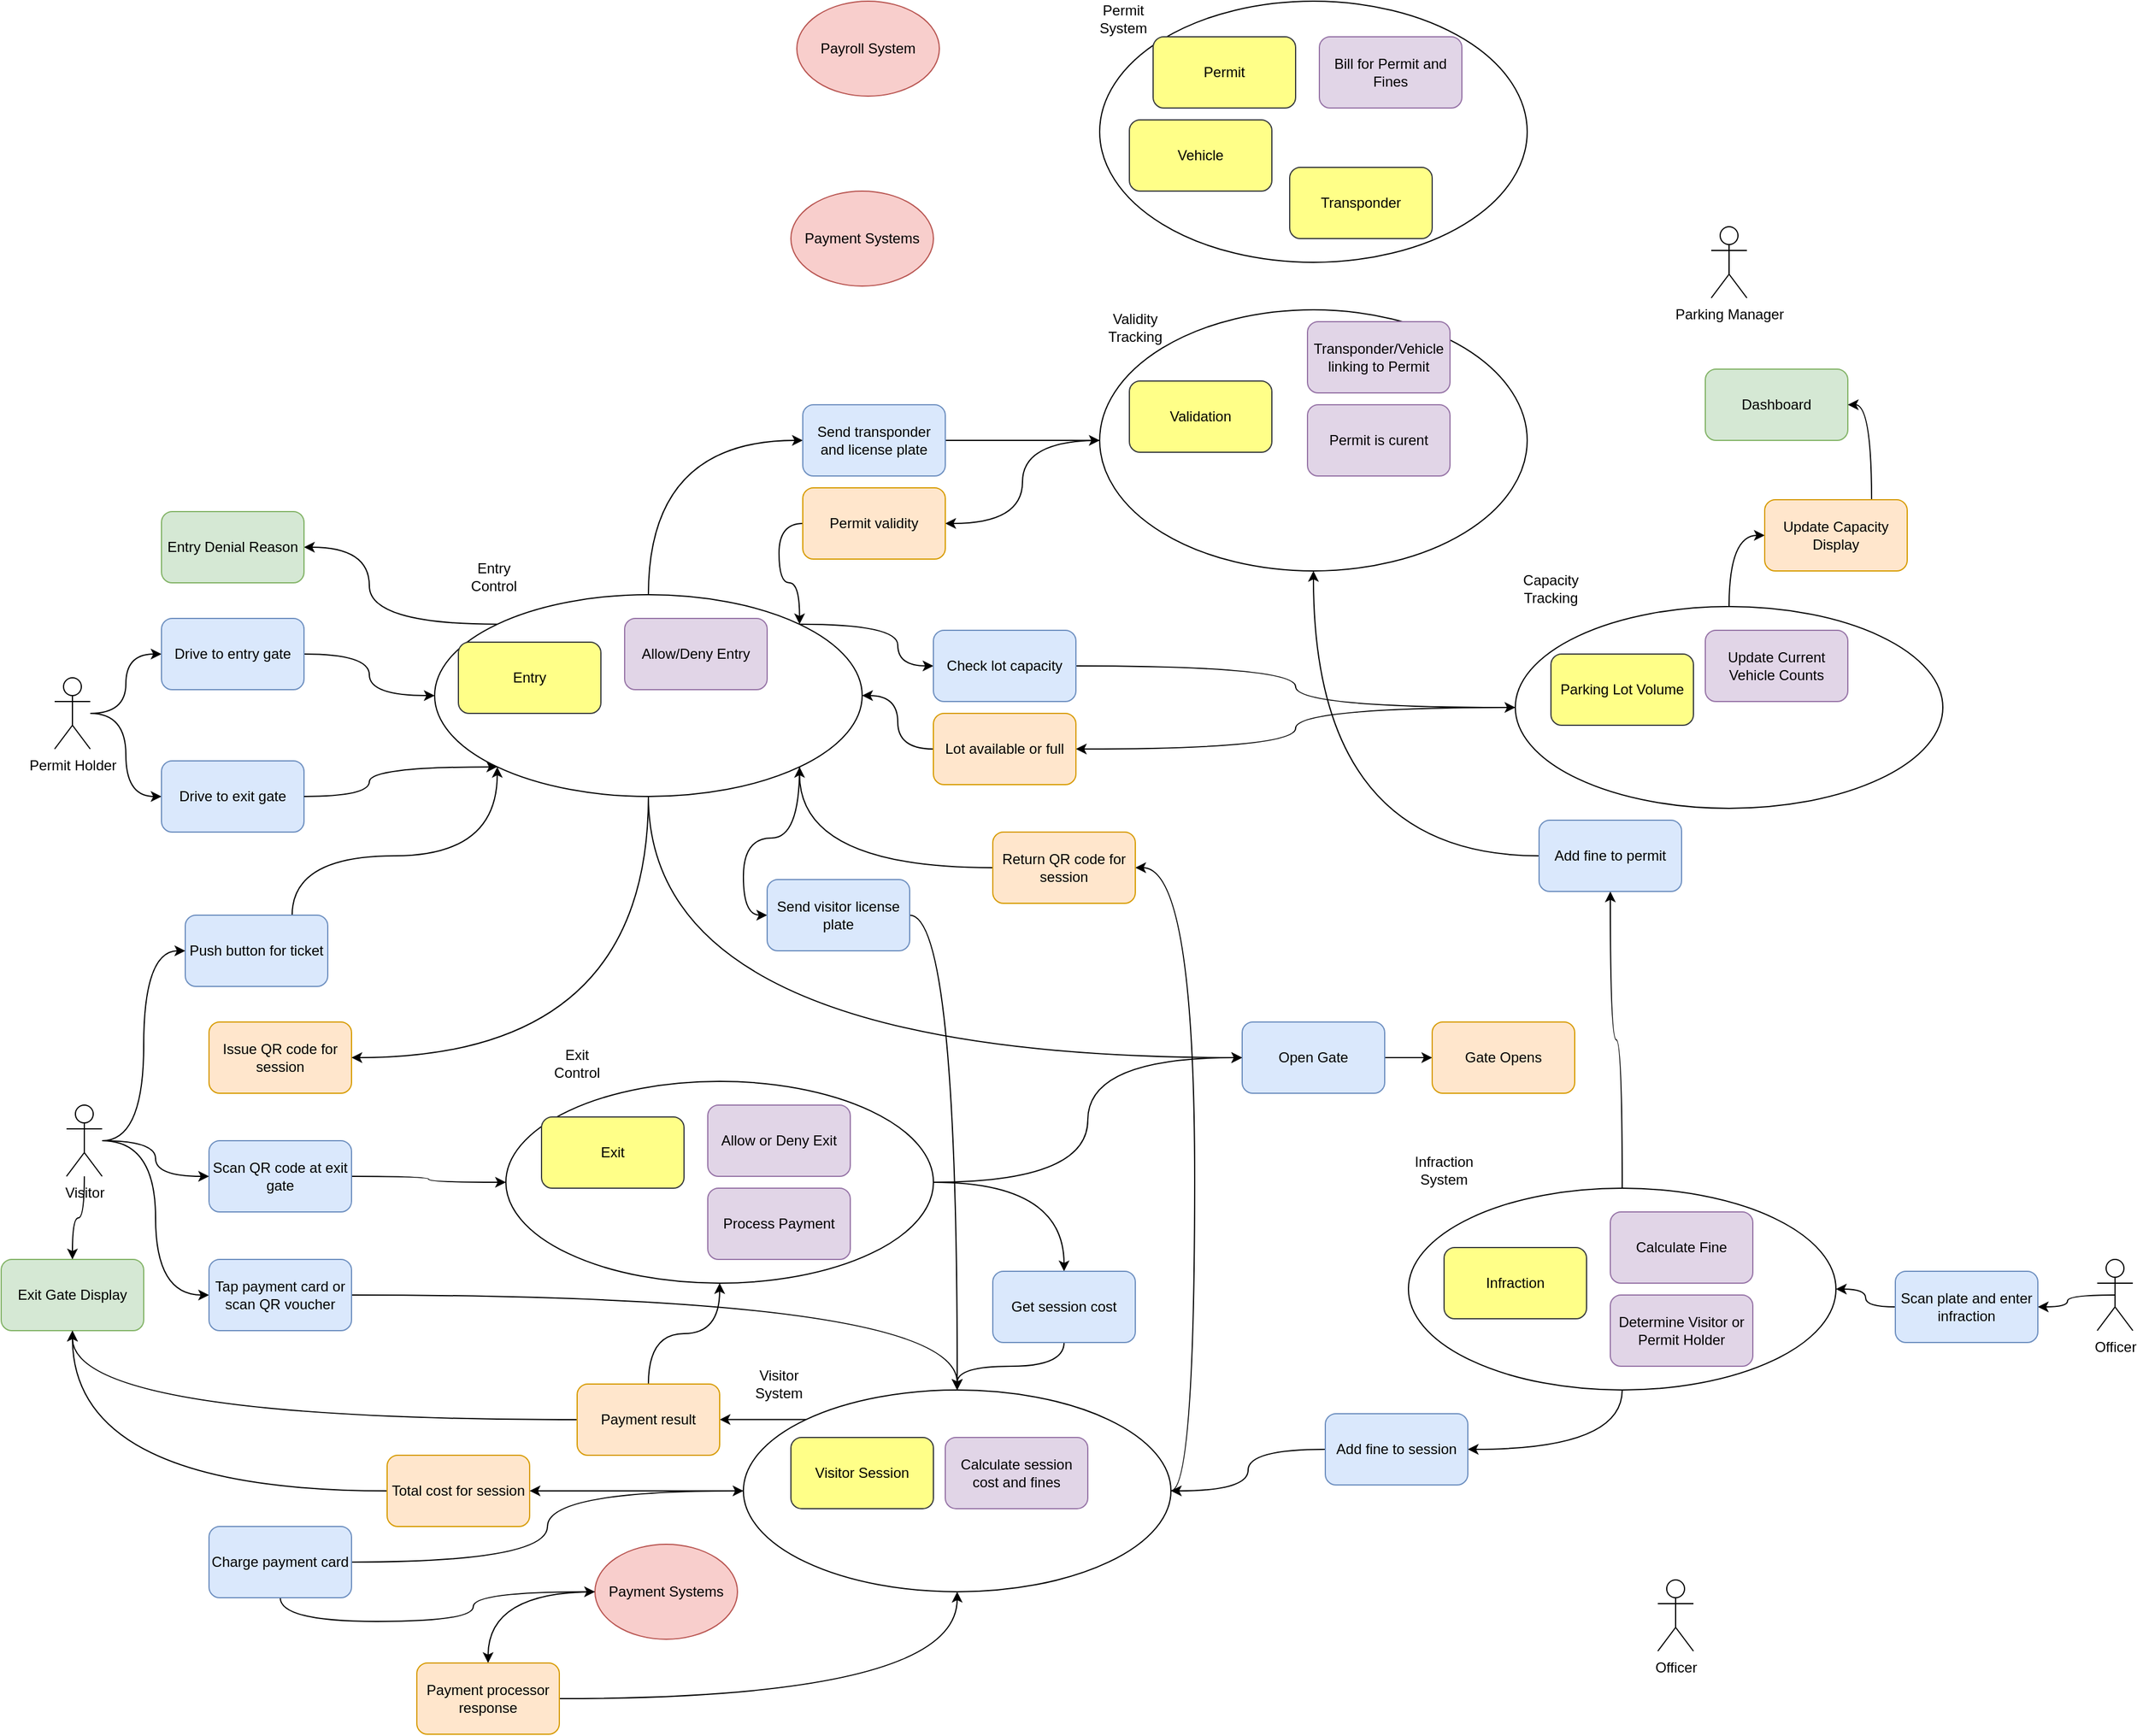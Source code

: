 <mxfile version="24.7.17">
  <diagram name="Page-1" id="BiQQQq4fD9bIqkAkqIk_">
    <mxGraphModel dx="2462" dy="2136" grid="1" gridSize="10" guides="1" tooltips="1" connect="1" arrows="1" fold="1" page="1" pageScale="1" pageWidth="1920" pageHeight="1200" math="0" shadow="0">
      <root>
        <mxCell id="0" />
        <mxCell id="1" parent="0" />
        <mxCell id="bSTVENKfb5ki0dsixFxO-10" value="" style="ellipse;whiteSpace=wrap;html=1;fillColor=none;rounded=1;" vertex="1" parent="1">
          <mxGeometry x="965" y="-270" width="360" height="220" as="geometry" />
        </mxCell>
        <mxCell id="dM4KhiI33vJd0EmOxdA6-75" style="edgeStyle=orthogonalEdgeStyle;rounded=1;orthogonalLoop=1;jettySize=auto;html=1;exitX=0;exitY=0.5;exitDx=0;exitDy=0;entryX=1;entryY=0.5;entryDx=0;entryDy=0;curved=1;" parent="1" source="dM4KhiI33vJd0EmOxdA6-19" target="dM4KhiI33vJd0EmOxdA6-9" edge="1">
          <mxGeometry relative="1" as="geometry" />
        </mxCell>
        <mxCell id="dM4KhiI33vJd0EmOxdA6-19" value="" style="ellipse;whiteSpace=wrap;html=1;fillColor=none;rounded=1;" parent="1" vertex="1">
          <mxGeometry x="1315" y="240" width="360" height="170" as="geometry" />
        </mxCell>
        <mxCell id="dM4KhiI33vJd0EmOxdA6-70" style="edgeStyle=orthogonalEdgeStyle;rounded=1;orthogonalLoop=1;jettySize=auto;html=1;exitX=0;exitY=0.5;exitDx=0;exitDy=0;entryX=1;entryY=0.5;entryDx=0;entryDy=0;curved=1;" parent="1" source="dM4KhiI33vJd0EmOxdA6-23" target="dM4KhiI33vJd0EmOxdA6-10" edge="1">
          <mxGeometry relative="1" as="geometry" />
        </mxCell>
        <mxCell id="dM4KhiI33vJd0EmOxdA6-23" value="" style="ellipse;whiteSpace=wrap;html=1;fillColor=none;rounded=1;" parent="1" vertex="1">
          <mxGeometry x="965" y="-10" width="360" height="220" as="geometry" />
        </mxCell>
        <mxCell id="dM4KhiI33vJd0EmOxdA6-66" style="edgeStyle=orthogonalEdgeStyle;rounded=1;orthogonalLoop=1;jettySize=auto;html=1;exitX=0.5;exitY=0;exitDx=0;exitDy=0;entryX=0;entryY=0.5;entryDx=0;entryDy=0;curved=1;" parent="1" source="dM4KhiI33vJd0EmOxdA6-16" target="dM4KhiI33vJd0EmOxdA6-7" edge="1">
          <mxGeometry relative="1" as="geometry" />
        </mxCell>
        <mxCell id="dM4KhiI33vJd0EmOxdA6-71" style="edgeStyle=orthogonalEdgeStyle;rounded=1;orthogonalLoop=1;jettySize=auto;html=1;exitX=1;exitY=0;exitDx=0;exitDy=0;entryX=0;entryY=0.5;entryDx=0;entryDy=0;curved=1;" parent="1" source="dM4KhiI33vJd0EmOxdA6-16" target="dM4KhiI33vJd0EmOxdA6-8" edge="1">
          <mxGeometry relative="1" as="geometry" />
        </mxCell>
        <mxCell id="dM4KhiI33vJd0EmOxdA6-80" style="edgeStyle=orthogonalEdgeStyle;rounded=1;orthogonalLoop=1;jettySize=auto;html=1;exitX=0.5;exitY=1;exitDx=0;exitDy=0;entryX=0;entryY=0.5;entryDx=0;entryDy=0;curved=1;" parent="1" source="dM4KhiI33vJd0EmOxdA6-16" target="dM4KhiI33vJd0EmOxdA6-2" edge="1">
          <mxGeometry relative="1" as="geometry" />
        </mxCell>
        <mxCell id="dM4KhiI33vJd0EmOxdA6-81" style="edgeStyle=orthogonalEdgeStyle;rounded=1;orthogonalLoop=1;jettySize=auto;html=1;exitX=1;exitY=1;exitDx=0;exitDy=0;entryX=0;entryY=0.5;entryDx=0;entryDy=0;curved=1;" parent="1" source="dM4KhiI33vJd0EmOxdA6-16" target="dM4KhiI33vJd0EmOxdA6-3" edge="1">
          <mxGeometry relative="1" as="geometry" />
        </mxCell>
        <mxCell id="bSTVENKfb5ki0dsixFxO-5" style="edgeStyle=orthogonalEdgeStyle;rounded=0;orthogonalLoop=1;jettySize=auto;html=1;exitX=0;exitY=0;exitDx=0;exitDy=0;entryX=1;entryY=0.5;entryDx=0;entryDy=0;curved=1;" edge="1" parent="1" source="dM4KhiI33vJd0EmOxdA6-16" target="bSTVENKfb5ki0dsixFxO-4">
          <mxGeometry relative="1" as="geometry" />
        </mxCell>
        <mxCell id="dM4KhiI33vJd0EmOxdA6-16" value="" style="ellipse;whiteSpace=wrap;html=1;fillColor=none;rounded=1;" parent="1" vertex="1">
          <mxGeometry x="405" y="230" width="360" height="170" as="geometry" />
        </mxCell>
        <mxCell id="dM4KhiI33vJd0EmOxdA6-84" style="edgeStyle=orthogonalEdgeStyle;rounded=1;orthogonalLoop=1;jettySize=auto;html=1;exitX=1;exitY=0.5;exitDx=0;exitDy=0;entryX=1;entryY=0.5;entryDx=0;entryDy=0;curved=1;" parent="1" source="dM4KhiI33vJd0EmOxdA6-17" target="dM4KhiI33vJd0EmOxdA6-5" edge="1">
          <mxGeometry relative="1" as="geometry" />
        </mxCell>
        <mxCell id="bSTVENKfb5ki0dsixFxO-19" style="edgeStyle=orthogonalEdgeStyle;rounded=0;orthogonalLoop=1;jettySize=auto;html=1;exitX=0;exitY=0;exitDx=0;exitDy=0;entryX=1;entryY=0.5;entryDx=0;entryDy=0;curved=1;" edge="1" parent="1" source="dM4KhiI33vJd0EmOxdA6-17" target="dM4KhiI33vJd0EmOxdA6-65">
          <mxGeometry relative="1" as="geometry" />
        </mxCell>
        <mxCell id="dM4KhiI33vJd0EmOxdA6-17" value="" style="ellipse;whiteSpace=wrap;html=1;fillColor=none;rounded=1;" parent="1" vertex="1">
          <mxGeometry x="665" y="900" width="360" height="170" as="geometry" />
        </mxCell>
        <mxCell id="dM4KhiI33vJd0EmOxdA6-76" style="edgeStyle=orthogonalEdgeStyle;rounded=1;orthogonalLoop=1;jettySize=auto;html=1;exitX=0.5;exitY=0;exitDx=0;exitDy=0;curved=1;" parent="1" source="dM4KhiI33vJd0EmOxdA6-18" target="dM4KhiI33vJd0EmOxdA6-45" edge="1">
          <mxGeometry relative="1" as="geometry" />
        </mxCell>
        <mxCell id="dM4KhiI33vJd0EmOxdA6-18" value="" style="ellipse;whiteSpace=wrap;html=1;fillColor=none;rounded=1;" parent="1" vertex="1">
          <mxGeometry x="1225" y="730" width="360" height="170" as="geometry" />
        </mxCell>
        <mxCell id="dM4KhiI33vJd0EmOxdA6-89" style="edgeStyle=orthogonalEdgeStyle;rounded=1;orthogonalLoop=1;jettySize=auto;html=1;curved=1;" parent="1" source="Vhc87LM3Tn9fcRq7plBE-1" target="Vhc87LM3Tn9fcRq7plBE-4" edge="1">
          <mxGeometry relative="1" as="geometry" />
        </mxCell>
        <mxCell id="dM4KhiI33vJd0EmOxdA6-90" style="edgeStyle=orthogonalEdgeStyle;rounded=1;orthogonalLoop=1;jettySize=auto;html=1;entryX=0;entryY=0.5;entryDx=0;entryDy=0;curved=1;" parent="1" source="Vhc87LM3Tn9fcRq7plBE-1" target="Vhc87LM3Tn9fcRq7plBE-3" edge="1">
          <mxGeometry relative="1" as="geometry" />
        </mxCell>
        <mxCell id="Vhc87LM3Tn9fcRq7plBE-1" value="Permit Holder" style="shape=umlActor;verticalLabelPosition=bottom;verticalAlign=top;html=1;rounded=1;" parent="1" vertex="1">
          <mxGeometry x="85" y="300" width="30" height="60" as="geometry" />
        </mxCell>
        <mxCell id="Vhc87LM3Tn9fcRq7plBE-2" value="Entry" style="rounded=1;whiteSpace=wrap;html=1;fillColor=#ffff88;strokeColor=#36393d;" parent="1" vertex="1">
          <mxGeometry x="425" y="270" width="120" height="60" as="geometry" />
        </mxCell>
        <mxCell id="Vhc87LM3Tn9fcRq7plBE-3" value="Drive to exit gate" style="rounded=1;whiteSpace=wrap;html=1;fillColor=#dae8fc;strokeColor=#6c8ebf;" parent="1" vertex="1">
          <mxGeometry x="175" y="370" width="120" height="60" as="geometry" />
        </mxCell>
        <mxCell id="dM4KhiI33vJd0EmOxdA6-32" style="edgeStyle=orthogonalEdgeStyle;rounded=1;orthogonalLoop=1;jettySize=auto;html=1;exitX=1;exitY=0.5;exitDx=0;exitDy=0;curved=1;" parent="1" source="Vhc87LM3Tn9fcRq7plBE-4" target="dM4KhiI33vJd0EmOxdA6-16" edge="1">
          <mxGeometry relative="1" as="geometry" />
        </mxCell>
        <mxCell id="Vhc87LM3Tn9fcRq7plBE-4" value="Drive to entry gate" style="rounded=1;whiteSpace=wrap;html=1;fillColor=#dae8fc;strokeColor=#6c8ebf;" parent="1" vertex="1">
          <mxGeometry x="175" y="250" width="120" height="60" as="geometry" />
        </mxCell>
        <mxCell id="Vhc87LM3Tn9fcRq7plBE-5" value="Issue QR code for session" style="rounded=1;whiteSpace=wrap;html=1;fillColor=#ffe6cc;strokeColor=#d79b00;" parent="1" vertex="1">
          <mxGeometry x="215" y="590" width="120" height="60" as="geometry" />
        </mxCell>
        <mxCell id="dM4KhiI33vJd0EmOxdA6-34" style="edgeStyle=orthogonalEdgeStyle;rounded=1;orthogonalLoop=1;jettySize=auto;html=1;exitX=0.75;exitY=0;exitDx=0;exitDy=0;curved=1;entryX=0;entryY=1;entryDx=0;entryDy=0;" parent="1" source="Vhc87LM3Tn9fcRq7plBE-6" target="dM4KhiI33vJd0EmOxdA6-16" edge="1">
          <mxGeometry relative="1" as="geometry">
            <mxPoint x="525" y="410" as="targetPoint" />
          </mxGeometry>
        </mxCell>
        <mxCell id="Vhc87LM3Tn9fcRq7plBE-6" value="Push button for ticket" style="rounded=1;whiteSpace=wrap;html=1;fillColor=#dae8fc;strokeColor=#6c8ebf;" parent="1" vertex="1">
          <mxGeometry x="195" y="500" width="120" height="60" as="geometry" />
        </mxCell>
        <mxCell id="dM4KhiI33vJd0EmOxdA6-37" style="edgeStyle=orthogonalEdgeStyle;rounded=1;orthogonalLoop=1;jettySize=auto;html=1;exitX=1;exitY=0.5;exitDx=0;exitDy=0;curved=1;" parent="1" source="Vhc87LM3Tn9fcRq7plBE-7" target="dM4KhiI33vJd0EmOxdA6-15" edge="1">
          <mxGeometry relative="1" as="geometry" />
        </mxCell>
        <mxCell id="Vhc87LM3Tn9fcRq7plBE-7" value="Scan QR code at exit gate" style="rounded=1;whiteSpace=wrap;html=1;fillColor=#dae8fc;strokeColor=#6c8ebf;" parent="1" vertex="1">
          <mxGeometry x="215" y="690" width="120" height="60" as="geometry" />
        </mxCell>
        <mxCell id="Vhc87LM3Tn9fcRq7plBE-8" value="Exit Gate Display" style="rounded=1;whiteSpace=wrap;html=1;fillColor=#d5e8d4;strokeColor=#82b366;" parent="1" vertex="1">
          <mxGeometry x="40" y="790" width="120" height="60" as="geometry" />
        </mxCell>
        <mxCell id="dM4KhiI33vJd0EmOxdA6-56" style="edgeStyle=orthogonalEdgeStyle;rounded=1;orthogonalLoop=1;jettySize=auto;html=1;exitX=0;exitY=0.5;exitDx=0;exitDy=0;entryX=0.5;entryY=1;entryDx=0;entryDy=0;curved=1;" parent="1" source="Vhc87LM3Tn9fcRq7plBE-9" target="Vhc87LM3Tn9fcRq7plBE-8" edge="1">
          <mxGeometry relative="1" as="geometry" />
        </mxCell>
        <mxCell id="Vhc87LM3Tn9fcRq7plBE-9" value="Total cost for session" style="rounded=1;whiteSpace=wrap;html=1;fillColor=#ffe6cc;strokeColor=#d79b00;" parent="1" vertex="1">
          <mxGeometry x="365" y="955" width="120" height="60" as="geometry" />
        </mxCell>
        <mxCell id="dM4KhiI33vJd0EmOxdA6-85" style="edgeStyle=orthogonalEdgeStyle;rounded=1;orthogonalLoop=1;jettySize=auto;html=1;entryX=0.5;entryY=0;entryDx=0;entryDy=0;curved=1;" parent="1" source="Vhc87LM3Tn9fcRq7plBE-11" target="Vhc87LM3Tn9fcRq7plBE-8" edge="1">
          <mxGeometry relative="1" as="geometry" />
        </mxCell>
        <mxCell id="dM4KhiI33vJd0EmOxdA6-86" style="edgeStyle=orthogonalEdgeStyle;rounded=1;orthogonalLoop=1;jettySize=auto;html=1;entryX=0;entryY=0.5;entryDx=0;entryDy=0;curved=1;" parent="1" source="Vhc87LM3Tn9fcRq7plBE-11" target="Vhc87LM3Tn9fcRq7plBE-6" edge="1">
          <mxGeometry relative="1" as="geometry" />
        </mxCell>
        <mxCell id="dM4KhiI33vJd0EmOxdA6-87" style="edgeStyle=orthogonalEdgeStyle;rounded=1;orthogonalLoop=1;jettySize=auto;html=1;entryX=0;entryY=0.5;entryDx=0;entryDy=0;curved=1;" parent="1" source="Vhc87LM3Tn9fcRq7plBE-11" target="Vhc87LM3Tn9fcRq7plBE-7" edge="1">
          <mxGeometry relative="1" as="geometry" />
        </mxCell>
        <mxCell id="dM4KhiI33vJd0EmOxdA6-88" style="edgeStyle=orthogonalEdgeStyle;rounded=1;orthogonalLoop=1;jettySize=auto;html=1;entryX=0;entryY=0.5;entryDx=0;entryDy=0;curved=1;" parent="1" source="Vhc87LM3Tn9fcRq7plBE-11" target="dM4KhiI33vJd0EmOxdA6-57" edge="1">
          <mxGeometry relative="1" as="geometry" />
        </mxCell>
        <mxCell id="Vhc87LM3Tn9fcRq7plBE-11" value="Visitor" style="shape=umlActor;verticalLabelPosition=bottom;verticalAlign=top;html=1;rounded=1;" parent="1" vertex="1">
          <mxGeometry x="95" y="660" width="30" height="60" as="geometry" />
        </mxCell>
        <mxCell id="dM4KhiI33vJd0EmOxdA6-78" style="edgeStyle=orthogonalEdgeStyle;rounded=1;orthogonalLoop=1;jettySize=auto;html=1;exitX=1;exitY=0.5;exitDx=0;exitDy=0;entryX=0;entryY=0.5;entryDx=0;entryDy=0;curved=1;" parent="1" source="dM4KhiI33vJd0EmOxdA6-2" target="dM4KhiI33vJd0EmOxdA6-4" edge="1">
          <mxGeometry relative="1" as="geometry" />
        </mxCell>
        <mxCell id="dM4KhiI33vJd0EmOxdA6-2" value="Open Gate" style="rounded=1;whiteSpace=wrap;html=1;fillColor=#dae8fc;strokeColor=#6c8ebf;" parent="1" vertex="1">
          <mxGeometry x="1085" y="590" width="120" height="60" as="geometry" />
        </mxCell>
        <mxCell id="dM4KhiI33vJd0EmOxdA6-82" style="edgeStyle=orthogonalEdgeStyle;rounded=1;orthogonalLoop=1;jettySize=auto;html=1;exitX=1;exitY=0.5;exitDx=0;exitDy=0;curved=1;" parent="1" source="dM4KhiI33vJd0EmOxdA6-3" edge="1">
          <mxGeometry relative="1" as="geometry">
            <mxPoint x="845" y="900" as="targetPoint" />
          </mxGeometry>
        </mxCell>
        <mxCell id="dM4KhiI33vJd0EmOxdA6-3" value="Send visitor license plate" style="rounded=1;whiteSpace=wrap;html=1;fillColor=#dae8fc;strokeColor=#6c8ebf;" parent="1" vertex="1">
          <mxGeometry x="685" y="470" width="120" height="60" as="geometry" />
        </mxCell>
        <mxCell id="dM4KhiI33vJd0EmOxdA6-4" value="Gate Opens" style="rounded=1;whiteSpace=wrap;html=1;fillColor=#ffe6cc;strokeColor=#d79b00;" parent="1" vertex="1">
          <mxGeometry x="1245" y="590" width="120" height="60" as="geometry" />
        </mxCell>
        <mxCell id="dM4KhiI33vJd0EmOxdA6-83" style="edgeStyle=orthogonalEdgeStyle;rounded=1;orthogonalLoop=1;jettySize=auto;html=1;exitX=0;exitY=0.5;exitDx=0;exitDy=0;entryX=1;entryY=1;entryDx=0;entryDy=0;curved=1;" parent="1" source="dM4KhiI33vJd0EmOxdA6-5" target="dM4KhiI33vJd0EmOxdA6-16" edge="1">
          <mxGeometry relative="1" as="geometry" />
        </mxCell>
        <mxCell id="dM4KhiI33vJd0EmOxdA6-5" value="Return QR code for session" style="rounded=1;whiteSpace=wrap;html=1;fillColor=#ffe6cc;strokeColor=#d79b00;" parent="1" vertex="1">
          <mxGeometry x="875" y="430" width="120" height="60" as="geometry" />
        </mxCell>
        <mxCell id="bSTVENKfb5ki0dsixFxO-17" style="edgeStyle=orthogonalEdgeStyle;rounded=0;orthogonalLoop=1;jettySize=auto;html=1;exitX=0;exitY=0.5;exitDx=0;exitDy=0;entryX=0.5;entryY=0;entryDx=0;entryDy=0;curved=1;" edge="1" parent="1" source="dM4KhiI33vJd0EmOxdA6-6" target="dM4KhiI33vJd0EmOxdA6-60">
          <mxGeometry relative="1" as="geometry" />
        </mxCell>
        <mxCell id="dM4KhiI33vJd0EmOxdA6-6" value="Payment Systems" style="ellipse;whiteSpace=wrap;html=1;fillColor=#f8cecc;strokeColor=#b85450;rounded=1;" parent="1" vertex="1">
          <mxGeometry x="540" y="1030" width="120" height="80" as="geometry" />
        </mxCell>
        <mxCell id="dM4KhiI33vJd0EmOxdA6-68" style="edgeStyle=orthogonalEdgeStyle;rounded=1;orthogonalLoop=1;jettySize=auto;html=1;exitX=1;exitY=0.5;exitDx=0;exitDy=0;curved=1;" parent="1" source="dM4KhiI33vJd0EmOxdA6-7" target="dM4KhiI33vJd0EmOxdA6-23" edge="1">
          <mxGeometry relative="1" as="geometry" />
        </mxCell>
        <mxCell id="dM4KhiI33vJd0EmOxdA6-7" value="Send transponder and license plate" style="rounded=1;whiteSpace=wrap;html=1;fillColor=#dae8fc;strokeColor=#6c8ebf;" parent="1" vertex="1">
          <mxGeometry x="715" y="70" width="120" height="60" as="geometry" />
        </mxCell>
        <mxCell id="dM4KhiI33vJd0EmOxdA6-79" style="edgeStyle=orthogonalEdgeStyle;rounded=1;orthogonalLoop=1;jettySize=auto;html=1;exitX=1;exitY=0.5;exitDx=0;exitDy=0;entryX=0;entryY=0.5;entryDx=0;entryDy=0;curved=1;" parent="1" source="dM4KhiI33vJd0EmOxdA6-15" target="dM4KhiI33vJd0EmOxdA6-2" edge="1">
          <mxGeometry relative="1" as="geometry" />
        </mxCell>
        <mxCell id="dM4KhiI33vJd0EmOxdA6-15" value="" style="ellipse;whiteSpace=wrap;html=1;fillColor=none;rounded=1;" parent="1" vertex="1">
          <mxGeometry x="465" y="640" width="360" height="170" as="geometry" />
        </mxCell>
        <mxCell id="dM4KhiI33vJd0EmOxdA6-74" style="edgeStyle=orthogonalEdgeStyle;rounded=1;orthogonalLoop=1;jettySize=auto;html=1;exitX=1;exitY=0.5;exitDx=0;exitDy=0;entryX=0;entryY=0.5;entryDx=0;entryDy=0;curved=1;" parent="1" source="dM4KhiI33vJd0EmOxdA6-8" target="dM4KhiI33vJd0EmOxdA6-19" edge="1">
          <mxGeometry relative="1" as="geometry" />
        </mxCell>
        <mxCell id="dM4KhiI33vJd0EmOxdA6-8" value="Check lot capacity" style="rounded=1;whiteSpace=wrap;html=1;fillColor=#dae8fc;strokeColor=#6c8ebf;" parent="1" vertex="1">
          <mxGeometry x="825" y="260" width="120" height="60" as="geometry" />
        </mxCell>
        <mxCell id="dM4KhiI33vJd0EmOxdA6-73" style="edgeStyle=orthogonalEdgeStyle;rounded=1;orthogonalLoop=1;jettySize=auto;html=1;exitX=0;exitY=0.5;exitDx=0;exitDy=0;entryX=1;entryY=0.5;entryDx=0;entryDy=0;curved=1;" parent="1" source="dM4KhiI33vJd0EmOxdA6-9" target="dM4KhiI33vJd0EmOxdA6-16" edge="1">
          <mxGeometry relative="1" as="geometry" />
        </mxCell>
        <mxCell id="dM4KhiI33vJd0EmOxdA6-9" value="Lot available or full" style="rounded=1;whiteSpace=wrap;html=1;fillColor=#ffe6cc;strokeColor=#d79b00;" parent="1" vertex="1">
          <mxGeometry x="825" y="330" width="120" height="60" as="geometry" />
        </mxCell>
        <mxCell id="dM4KhiI33vJd0EmOxdA6-67" style="edgeStyle=orthogonalEdgeStyle;rounded=1;orthogonalLoop=1;jettySize=auto;html=1;exitX=0;exitY=0.5;exitDx=0;exitDy=0;entryX=1;entryY=0;entryDx=0;entryDy=0;curved=1;" parent="1" source="dM4KhiI33vJd0EmOxdA6-10" target="dM4KhiI33vJd0EmOxdA6-16" edge="1">
          <mxGeometry relative="1" as="geometry" />
        </mxCell>
        <mxCell id="dM4KhiI33vJd0EmOxdA6-10" value="Permit validity" style="rounded=1;whiteSpace=wrap;html=1;fillColor=#ffe6cc;strokeColor=#d79b00;" parent="1" vertex="1">
          <mxGeometry x="715" y="140" width="120" height="60" as="geometry" />
        </mxCell>
        <mxCell id="dM4KhiI33vJd0EmOxdA6-11" value="Permit" style="rounded=1;whiteSpace=wrap;html=1;fillColor=#ffff88;strokeColor=#36393d;" parent="1" vertex="1">
          <mxGeometry x="1010" y="-240" width="120" height="60" as="geometry" />
        </mxCell>
        <mxCell id="dM4KhiI33vJd0EmOxdA6-12" value="Visitor Session" style="rounded=1;whiteSpace=wrap;html=1;fillColor=#ffff88;strokeColor=#36393d;" parent="1" vertex="1">
          <mxGeometry x="705" y="940" width="120" height="60" as="geometry" />
        </mxCell>
        <mxCell id="dM4KhiI33vJd0EmOxdA6-13" value="Parking Lot Volume" style="rounded=1;whiteSpace=wrap;html=1;fillColor=#ffff88;strokeColor=#36393d;" parent="1" vertex="1">
          <mxGeometry x="1345" y="280" width="120" height="60" as="geometry" />
        </mxCell>
        <mxCell id="dM4KhiI33vJd0EmOxdA6-14" value="Infraction" style="rounded=1;whiteSpace=wrap;html=1;fillColor=#ffff88;strokeColor=#36393d;" parent="1" vertex="1">
          <mxGeometry x="1255" y="780" width="120" height="60" as="geometry" />
        </mxCell>
        <mxCell id="dM4KhiI33vJd0EmOxdA6-51" style="edgeStyle=orthogonalEdgeStyle;rounded=1;orthogonalLoop=1;jettySize=auto;html=1;exitX=1;exitY=0.5;exitDx=0;exitDy=0;entryX=0.5;entryY=0;entryDx=0;entryDy=0;curved=1;" parent="1" source="dM4KhiI33vJd0EmOxdA6-15" target="dM4KhiI33vJd0EmOxdA6-40" edge="1">
          <mxGeometry relative="1" as="geometry" />
        </mxCell>
        <mxCell id="dM4KhiI33vJd0EmOxdA6-36" style="edgeStyle=orthogonalEdgeStyle;rounded=1;orthogonalLoop=1;jettySize=auto;html=1;exitX=0.5;exitY=1;exitDx=0;exitDy=0;entryX=1;entryY=0.5;entryDx=0;entryDy=0;curved=1;" parent="1" source="dM4KhiI33vJd0EmOxdA6-16" target="Vhc87LM3Tn9fcRq7plBE-5" edge="1">
          <mxGeometry relative="1" as="geometry" />
        </mxCell>
        <mxCell id="dM4KhiI33vJd0EmOxdA6-55" style="edgeStyle=orthogonalEdgeStyle;rounded=1;orthogonalLoop=1;jettySize=auto;html=1;exitX=0;exitY=0.5;exitDx=0;exitDy=0;entryX=1;entryY=0.5;entryDx=0;entryDy=0;curved=1;" parent="1" source="dM4KhiI33vJd0EmOxdA6-17" target="Vhc87LM3Tn9fcRq7plBE-9" edge="1">
          <mxGeometry relative="1" as="geometry" />
        </mxCell>
        <mxCell id="dM4KhiI33vJd0EmOxdA6-49" style="edgeStyle=orthogonalEdgeStyle;rounded=1;orthogonalLoop=1;jettySize=auto;html=1;exitX=0.5;exitY=1;exitDx=0;exitDy=0;entryX=1;entryY=0.5;entryDx=0;entryDy=0;curved=1;" parent="1" source="dM4KhiI33vJd0EmOxdA6-18" target="dM4KhiI33vJd0EmOxdA6-44" edge="1">
          <mxGeometry relative="1" as="geometry" />
        </mxCell>
        <mxCell id="dM4KhiI33vJd0EmOxdA6-30" style="edgeStyle=orthogonalEdgeStyle;rounded=1;orthogonalLoop=1;jettySize=auto;html=1;exitX=0.5;exitY=0;exitDx=0;exitDy=0;entryX=0;entryY=0.5;entryDx=0;entryDy=0;curved=1;" parent="1" source="dM4KhiI33vJd0EmOxdA6-19" target="dM4KhiI33vJd0EmOxdA6-27" edge="1">
          <mxGeometry relative="1" as="geometry" />
        </mxCell>
        <mxCell id="dM4KhiI33vJd0EmOxdA6-20" value="Calculate Fine" style="rounded=1;whiteSpace=wrap;html=1;fillColor=#e1d5e7;strokeColor=#9673a6;" parent="1" vertex="1">
          <mxGeometry x="1395" y="750" width="120" height="60" as="geometry" />
        </mxCell>
        <mxCell id="dM4KhiI33vJd0EmOxdA6-21" value="Determine Visitor or Permit Holder" style="rounded=1;whiteSpace=wrap;html=1;fillColor=#e1d5e7;strokeColor=#9673a6;" parent="1" vertex="1">
          <mxGeometry x="1395" y="820" width="120" height="60" as="geometry" />
        </mxCell>
        <mxCell id="dM4KhiI33vJd0EmOxdA6-22" value="Update Current Vehicle Counts" style="rounded=1;whiteSpace=wrap;html=1;fillColor=#e1d5e7;strokeColor=#9673a6;" parent="1" vertex="1">
          <mxGeometry x="1475" y="260" width="120" height="60" as="geometry" />
        </mxCell>
        <mxCell id="dM4KhiI33vJd0EmOxdA6-48" style="edgeStyle=orthogonalEdgeStyle;rounded=1;orthogonalLoop=1;jettySize=auto;html=1;exitX=0.5;exitY=0.5;exitDx=0;exitDy=0;exitPerimeter=0;entryX=1;entryY=0.5;entryDx=0;entryDy=0;curved=1;" parent="1" source="dM4KhiI33vJd0EmOxdA6-24" target="dM4KhiI33vJd0EmOxdA6-43" edge="1">
          <mxGeometry relative="1" as="geometry" />
        </mxCell>
        <mxCell id="dM4KhiI33vJd0EmOxdA6-24" value="Officer" style="shape=umlActor;verticalLabelPosition=bottom;verticalAlign=top;html=1;outlineConnect=0;rounded=1;" parent="1" vertex="1">
          <mxGeometry x="1805" y="790" width="30" height="60" as="geometry" />
        </mxCell>
        <mxCell id="dM4KhiI33vJd0EmOxdA6-25" value="Dashboard" style="rounded=1;whiteSpace=wrap;html=1;fillColor=#d5e8d4;strokeColor=#82b366;" parent="1" vertex="1">
          <mxGeometry x="1475" y="40" width="120" height="60" as="geometry" />
        </mxCell>
        <mxCell id="dM4KhiI33vJd0EmOxdA6-99" style="edgeStyle=orthogonalEdgeStyle;rounded=1;orthogonalLoop=1;jettySize=auto;html=1;exitX=0.75;exitY=0;exitDx=0;exitDy=0;entryX=1;entryY=0.5;entryDx=0;entryDy=0;curved=1;" parent="1" source="dM4KhiI33vJd0EmOxdA6-27" target="dM4KhiI33vJd0EmOxdA6-25" edge="1">
          <mxGeometry relative="1" as="geometry" />
        </mxCell>
        <mxCell id="dM4KhiI33vJd0EmOxdA6-27" value="Update Capacity Display" style="rounded=1;whiteSpace=wrap;html=1;fillColor=#ffe6cc;strokeColor=#d79b00;" parent="1" vertex="1">
          <mxGeometry x="1525" y="150" width="120" height="60" as="geometry" />
        </mxCell>
        <mxCell id="dM4KhiI33vJd0EmOxdA6-28" value="Parking Manager" style="shape=umlActor;verticalLabelPosition=bottom;verticalAlign=top;html=1;outlineConnect=0;rounded=1;" parent="1" vertex="1">
          <mxGeometry x="1480" y="-80" width="30" height="60" as="geometry" />
        </mxCell>
        <mxCell id="dM4KhiI33vJd0EmOxdA6-33" style="edgeStyle=orthogonalEdgeStyle;rounded=1;orthogonalLoop=1;jettySize=auto;html=1;exitX=1;exitY=0.5;exitDx=0;exitDy=0;curved=1;entryX=0;entryY=1;entryDx=0;entryDy=0;" parent="1" source="Vhc87LM3Tn9fcRq7plBE-3" target="dM4KhiI33vJd0EmOxdA6-16" edge="1">
          <mxGeometry relative="1" as="geometry">
            <mxPoint x="455" y="380" as="targetPoint" />
          </mxGeometry>
        </mxCell>
        <mxCell id="dM4KhiI33vJd0EmOxdA6-53" style="edgeStyle=orthogonalEdgeStyle;rounded=1;orthogonalLoop=1;jettySize=auto;html=1;exitX=0.5;exitY=1;exitDx=0;exitDy=0;entryX=0.5;entryY=0;entryDx=0;entryDy=0;curved=1;" parent="1" source="dM4KhiI33vJd0EmOxdA6-40" target="dM4KhiI33vJd0EmOxdA6-17" edge="1">
          <mxGeometry relative="1" as="geometry" />
        </mxCell>
        <mxCell id="dM4KhiI33vJd0EmOxdA6-40" value="Get session cost" style="rounded=1;whiteSpace=wrap;html=1;fillColor=#dae8fc;strokeColor=#6c8ebf;" parent="1" vertex="1">
          <mxGeometry x="875" y="800" width="120" height="60" as="geometry" />
        </mxCell>
        <mxCell id="dM4KhiI33vJd0EmOxdA6-46" style="edgeStyle=orthogonalEdgeStyle;rounded=1;orthogonalLoop=1;jettySize=auto;html=1;exitX=0;exitY=0.5;exitDx=0;exitDy=0;curved=1;" parent="1" source="dM4KhiI33vJd0EmOxdA6-43" target="dM4KhiI33vJd0EmOxdA6-18" edge="1">
          <mxGeometry relative="1" as="geometry" />
        </mxCell>
        <mxCell id="dM4KhiI33vJd0EmOxdA6-43" value="Scan plate and enter infraction" style="rounded=1;whiteSpace=wrap;html=1;fillColor=#dae8fc;strokeColor=#6c8ebf;" parent="1" vertex="1">
          <mxGeometry x="1635" y="800" width="120" height="60" as="geometry" />
        </mxCell>
        <mxCell id="dM4KhiI33vJd0EmOxdA6-50" style="edgeStyle=orthogonalEdgeStyle;rounded=1;orthogonalLoop=1;jettySize=auto;html=1;exitX=0;exitY=0.5;exitDx=0;exitDy=0;entryX=1;entryY=0.5;entryDx=0;entryDy=0;curved=1;" parent="1" source="dM4KhiI33vJd0EmOxdA6-44" target="dM4KhiI33vJd0EmOxdA6-17" edge="1">
          <mxGeometry relative="1" as="geometry" />
        </mxCell>
        <mxCell id="dM4KhiI33vJd0EmOxdA6-44" value="Add fine to session" style="rounded=1;whiteSpace=wrap;html=1;fillColor=#dae8fc;strokeColor=#6c8ebf;" parent="1" vertex="1">
          <mxGeometry x="1155" y="920" width="120" height="60" as="geometry" />
        </mxCell>
        <mxCell id="dM4KhiI33vJd0EmOxdA6-77" style="edgeStyle=orthogonalEdgeStyle;rounded=1;orthogonalLoop=1;jettySize=auto;html=1;exitX=0;exitY=0.5;exitDx=0;exitDy=0;entryX=0.5;entryY=1;entryDx=0;entryDy=0;curved=1;" parent="1" source="dM4KhiI33vJd0EmOxdA6-45" target="dM4KhiI33vJd0EmOxdA6-23" edge="1">
          <mxGeometry relative="1" as="geometry" />
        </mxCell>
        <mxCell id="dM4KhiI33vJd0EmOxdA6-45" value="Add fine to permit" style="rounded=1;whiteSpace=wrap;html=1;fillColor=#dae8fc;strokeColor=#6c8ebf;" parent="1" vertex="1">
          <mxGeometry x="1335" y="420" width="120" height="60" as="geometry" />
        </mxCell>
        <mxCell id="dM4KhiI33vJd0EmOxdA6-54" value="Calculate session cost and fines" style="rounded=1;whiteSpace=wrap;html=1;fillColor=#e1d5e7;strokeColor=#9673a6;" parent="1" vertex="1">
          <mxGeometry x="835" y="940" width="120" height="60" as="geometry" />
        </mxCell>
        <mxCell id="Vhc87LM3Tn9fcRq7plBE-10" value="Exit" style="rounded=1;whiteSpace=wrap;html=1;fillColor=#ffff88;strokeColor=#36393d;" parent="1" vertex="1">
          <mxGeometry x="495" y="670" width="120" height="60" as="geometry" />
        </mxCell>
        <mxCell id="dM4KhiI33vJd0EmOxdA6-58" style="edgeStyle=orthogonalEdgeStyle;rounded=1;orthogonalLoop=1;jettySize=auto;html=1;exitX=1;exitY=0.5;exitDx=0;exitDy=0;curved=1;" parent="1" source="dM4KhiI33vJd0EmOxdA6-57" target="dM4KhiI33vJd0EmOxdA6-17" edge="1">
          <mxGeometry relative="1" as="geometry" />
        </mxCell>
        <mxCell id="dM4KhiI33vJd0EmOxdA6-57" value="Tap payment card or scan QR voucher" style="rounded=1;whiteSpace=wrap;html=1;fillColor=#dae8fc;strokeColor=#6c8ebf;" parent="1" vertex="1">
          <mxGeometry x="215" y="790" width="120" height="60" as="geometry" />
        </mxCell>
        <mxCell id="dM4KhiI33vJd0EmOxdA6-61" style="edgeStyle=orthogonalEdgeStyle;rounded=1;orthogonalLoop=1;jettySize=auto;html=1;exitX=1;exitY=0.5;exitDx=0;exitDy=0;entryX=0;entryY=0.5;entryDx=0;entryDy=0;curved=1;" parent="1" source="dM4KhiI33vJd0EmOxdA6-59" target="dM4KhiI33vJd0EmOxdA6-17" edge="1">
          <mxGeometry relative="1" as="geometry" />
        </mxCell>
        <mxCell id="bSTVENKfb5ki0dsixFxO-15" style="edgeStyle=orthogonalEdgeStyle;rounded=0;orthogonalLoop=1;jettySize=auto;html=1;exitX=0.5;exitY=1;exitDx=0;exitDy=0;entryX=0;entryY=0.5;entryDx=0;entryDy=0;curved=1;" edge="1" parent="1" source="dM4KhiI33vJd0EmOxdA6-59" target="dM4KhiI33vJd0EmOxdA6-6">
          <mxGeometry relative="1" as="geometry" />
        </mxCell>
        <mxCell id="dM4KhiI33vJd0EmOxdA6-59" value="Charge payment card" style="rounded=1;whiteSpace=wrap;html=1;fillColor=#dae8fc;strokeColor=#6c8ebf;" parent="1" vertex="1">
          <mxGeometry x="215" y="1015" width="120" height="60" as="geometry" />
        </mxCell>
        <mxCell id="dM4KhiI33vJd0EmOxdA6-64" style="edgeStyle=orthogonalEdgeStyle;rounded=1;orthogonalLoop=1;jettySize=auto;html=1;exitX=1;exitY=0.5;exitDx=0;exitDy=0;entryX=0.5;entryY=1;entryDx=0;entryDy=0;curved=1;" parent="1" source="dM4KhiI33vJd0EmOxdA6-60" target="dM4KhiI33vJd0EmOxdA6-17" edge="1">
          <mxGeometry relative="1" as="geometry" />
        </mxCell>
        <mxCell id="dM4KhiI33vJd0EmOxdA6-60" value="Payment processor response" style="rounded=1;whiteSpace=wrap;html=1;fillColor=#ffe6cc;strokeColor=#d79b00;" parent="1" vertex="1">
          <mxGeometry x="390" y="1130" width="120" height="60" as="geometry" />
        </mxCell>
        <mxCell id="bSTVENKfb5ki0dsixFxO-20" style="edgeStyle=orthogonalEdgeStyle;rounded=0;orthogonalLoop=1;jettySize=auto;html=1;entryX=0.5;entryY=1;entryDx=0;entryDy=0;curved=1;" edge="1" parent="1" source="dM4KhiI33vJd0EmOxdA6-65" target="dM4KhiI33vJd0EmOxdA6-15">
          <mxGeometry relative="1" as="geometry" />
        </mxCell>
        <mxCell id="bSTVENKfb5ki0dsixFxO-22" style="edgeStyle=orthogonalEdgeStyle;rounded=0;orthogonalLoop=1;jettySize=auto;html=1;exitX=0;exitY=0.5;exitDx=0;exitDy=0;entryX=0.5;entryY=1;entryDx=0;entryDy=0;curved=1;" edge="1" parent="1" source="dM4KhiI33vJd0EmOxdA6-65" target="Vhc87LM3Tn9fcRq7plBE-8">
          <mxGeometry relative="1" as="geometry" />
        </mxCell>
        <mxCell id="dM4KhiI33vJd0EmOxdA6-65" value="Payment result" style="rounded=1;whiteSpace=wrap;html=1;fillColor=#ffe6cc;strokeColor=#d79b00;" parent="1" vertex="1">
          <mxGeometry x="525" y="895" width="120" height="60" as="geometry" />
        </mxCell>
        <mxCell id="dM4KhiI33vJd0EmOxdA6-91" value="Entry Control" style="text;html=1;align=center;verticalAlign=middle;whiteSpace=wrap;rounded=0;" parent="1" vertex="1">
          <mxGeometry x="425" y="200" width="60" height="30" as="geometry" />
        </mxCell>
        <mxCell id="dM4KhiI33vJd0EmOxdA6-92" value="Exit Control" style="text;html=1;align=center;verticalAlign=middle;whiteSpace=wrap;rounded=0;" parent="1" vertex="1">
          <mxGeometry x="495" y="610" width="60" height="30" as="geometry" />
        </mxCell>
        <mxCell id="dM4KhiI33vJd0EmOxdA6-94" value="Validity Tracking" style="text;html=1;align=center;verticalAlign=middle;whiteSpace=wrap;rounded=0;" parent="1" vertex="1">
          <mxGeometry x="965" y="-20" width="60" height="50" as="geometry" />
        </mxCell>
        <mxCell id="dM4KhiI33vJd0EmOxdA6-95" value="Capacity Tracking" style="text;html=1;align=center;verticalAlign=middle;whiteSpace=wrap;rounded=0;" parent="1" vertex="1">
          <mxGeometry x="1315" y="210" width="60" height="30" as="geometry" />
        </mxCell>
        <mxCell id="dM4KhiI33vJd0EmOxdA6-97" value="Infraction System" style="text;html=1;align=center;verticalAlign=middle;whiteSpace=wrap;rounded=0;" parent="1" vertex="1">
          <mxGeometry x="1225" y="700" width="60" height="30" as="geometry" />
        </mxCell>
        <mxCell id="dM4KhiI33vJd0EmOxdA6-98" value="Visitor System" style="text;html=1;align=center;verticalAlign=middle;whiteSpace=wrap;rounded=0;" parent="1" vertex="1">
          <mxGeometry x="665" y="880" width="60" height="30" as="geometry" />
        </mxCell>
        <mxCell id="bSTVENKfb5ki0dsixFxO-1" value="Transponder/Vehicle linking to Permit" style="rounded=1;whiteSpace=wrap;html=1;fillColor=#e1d5e7;strokeColor=#9673a6;" vertex="1" parent="1">
          <mxGeometry x="1140" width="120" height="60" as="geometry" />
        </mxCell>
        <mxCell id="bSTVENKfb5ki0dsixFxO-3" value="Allow/Deny Entry" style="rounded=1;whiteSpace=wrap;html=1;fillColor=#e1d5e7;strokeColor=#9673a6;" vertex="1" parent="1">
          <mxGeometry x="565" y="250" width="120" height="60" as="geometry" />
        </mxCell>
        <mxCell id="bSTVENKfb5ki0dsixFxO-4" value="Entry Denial Reason" style="rounded=1;whiteSpace=wrap;html=1;fillColor=#d5e8d4;strokeColor=#82b366;" vertex="1" parent="1">
          <mxGeometry x="175" y="160" width="120" height="60" as="geometry" />
        </mxCell>
        <mxCell id="bSTVENKfb5ki0dsixFxO-6" value="&lt;div&gt;Vehicle&lt;/div&gt;" style="rounded=1;whiteSpace=wrap;html=1;fillColor=#ffff88;strokeColor=#36393d;" vertex="1" parent="1">
          <mxGeometry x="990" y="-170" width="120" height="60" as="geometry" />
        </mxCell>
        <mxCell id="bSTVENKfb5ki0dsixFxO-7" value="Transponder" style="rounded=1;whiteSpace=wrap;html=1;fillColor=#ffff88;strokeColor=#36393d;" vertex="1" parent="1">
          <mxGeometry x="1125" y="-130" width="120" height="60" as="geometry" />
        </mxCell>
        <mxCell id="bSTVENKfb5ki0dsixFxO-8" value="Permit is curent" style="rounded=1;whiteSpace=wrap;html=1;fillColor=#e1d5e7;strokeColor=#9673a6;" vertex="1" parent="1">
          <mxGeometry x="1140" y="70" width="120" height="60" as="geometry" />
        </mxCell>
        <mxCell id="bSTVENKfb5ki0dsixFxO-9" value="Payment Systems" style="ellipse;whiteSpace=wrap;html=1;fillColor=#f8cecc;strokeColor=#b85450;rounded=1;" vertex="1" parent="1">
          <mxGeometry x="705" y="-110" width="120" height="80" as="geometry" />
        </mxCell>
        <mxCell id="bSTVENKfb5ki0dsixFxO-11" value="Permit System" style="text;html=1;align=center;verticalAlign=middle;whiteSpace=wrap;rounded=0;" vertex="1" parent="1">
          <mxGeometry x="955" y="-270" width="60" height="30" as="geometry" />
        </mxCell>
        <mxCell id="bSTVENKfb5ki0dsixFxO-12" value="Validation" style="rounded=1;whiteSpace=wrap;html=1;fillColor=#ffff88;strokeColor=#36393d;" vertex="1" parent="1">
          <mxGeometry x="990" y="50" width="120" height="60" as="geometry" />
        </mxCell>
        <mxCell id="bSTVENKfb5ki0dsixFxO-13" value="Bill for Permit and Fines" style="rounded=1;whiteSpace=wrap;html=1;fillColor=#e1d5e7;strokeColor=#9673a6;" vertex="1" parent="1">
          <mxGeometry x="1150" y="-240" width="120" height="60" as="geometry" />
        </mxCell>
        <mxCell id="bSTVENKfb5ki0dsixFxO-14" value="Officer" style="shape=umlActor;verticalLabelPosition=bottom;verticalAlign=top;html=1;outlineConnect=0;rounded=1;" vertex="1" parent="1">
          <mxGeometry x="1435" y="1060" width="30" height="60" as="geometry" />
        </mxCell>
        <mxCell id="bSTVENKfb5ki0dsixFxO-23" value="Allow or Deny Exit" style="rounded=1;whiteSpace=wrap;html=1;fillColor=#e1d5e7;strokeColor=#9673a6;" vertex="1" parent="1">
          <mxGeometry x="635" y="660" width="120" height="60" as="geometry" />
        </mxCell>
        <mxCell id="bSTVENKfb5ki0dsixFxO-24" value="Process Payment" style="rounded=1;whiteSpace=wrap;html=1;fillColor=#e1d5e7;strokeColor=#9673a6;" vertex="1" parent="1">
          <mxGeometry x="635" y="730" width="120" height="60" as="geometry" />
        </mxCell>
        <mxCell id="bSTVENKfb5ki0dsixFxO-26" value="Payroll System" style="ellipse;whiteSpace=wrap;html=1;fillColor=#f8cecc;strokeColor=#b85450;rounded=1;" vertex="1" parent="1">
          <mxGeometry x="710" y="-270" width="120" height="80" as="geometry" />
        </mxCell>
      </root>
    </mxGraphModel>
  </diagram>
</mxfile>
